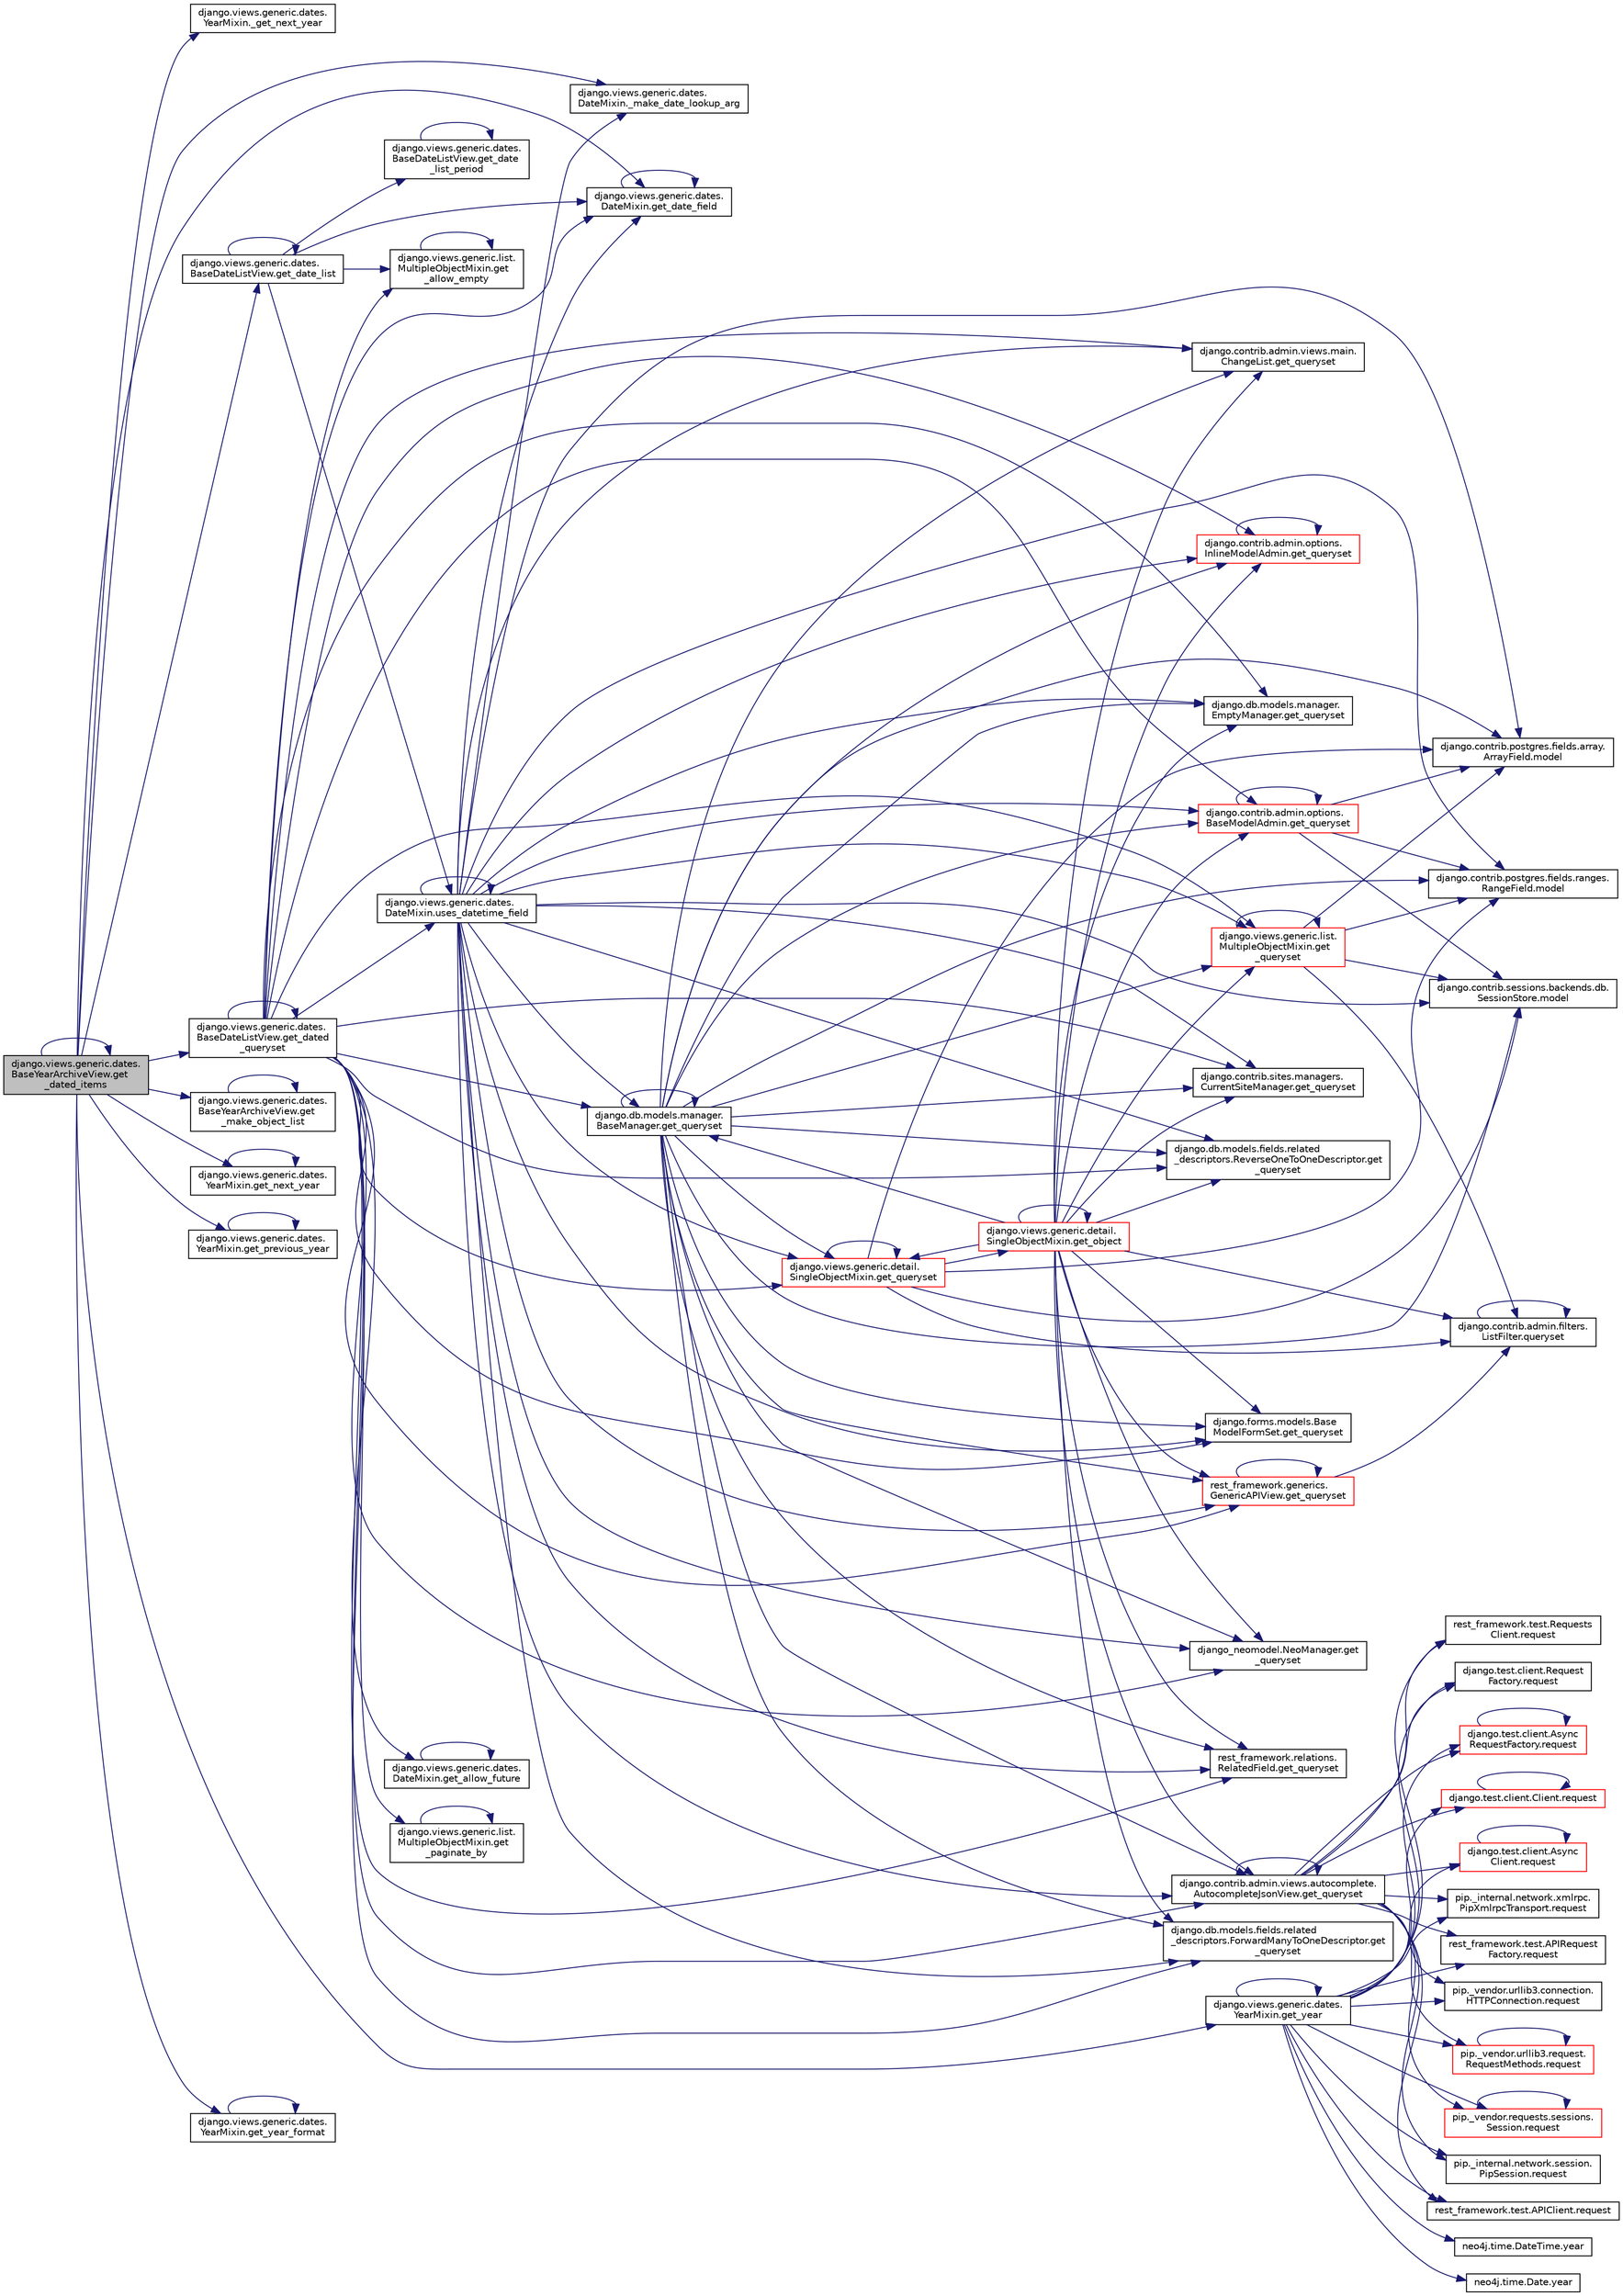 digraph "django.views.generic.dates.BaseYearArchiveView.get_dated_items"
{
 // LATEX_PDF_SIZE
  edge [fontname="Helvetica",fontsize="10",labelfontname="Helvetica",labelfontsize="10"];
  node [fontname="Helvetica",fontsize="10",shape=record];
  rankdir="LR";
  Node1 [label="django.views.generic.dates.\lBaseYearArchiveView.get\l_dated_items",height=0.2,width=0.4,color="black", fillcolor="grey75", style="filled", fontcolor="black",tooltip=" "];
  Node1 -> Node2 [color="midnightblue",fontsize="10",style="solid",fontname="Helvetica"];
  Node2 [label="django.views.generic.dates.\lYearMixin._get_next_year",height=0.2,width=0.4,color="black", fillcolor="white", style="filled",URL="$d6/ddf/classdjango_1_1views_1_1generic_1_1dates_1_1_year_mixin.html#aeb3539eaf62f064281f86ae797d1864a",tooltip=" "];
  Node1 -> Node3 [color="midnightblue",fontsize="10",style="solid",fontname="Helvetica"];
  Node3 [label="django.views.generic.dates.\lDateMixin._make_date_lookup_arg",height=0.2,width=0.4,color="black", fillcolor="white", style="filled",URL="$d7/d82/classdjango_1_1views_1_1generic_1_1dates_1_1_date_mixin.html#a8e0a3ed6cd2610ed01e53e89c0e0ec29",tooltip=" "];
  Node1 -> Node4 [color="midnightblue",fontsize="10",style="solid",fontname="Helvetica"];
  Node4 [label="django.views.generic.dates.\lDateMixin.get_date_field",height=0.2,width=0.4,color="black", fillcolor="white", style="filled",URL="$d7/d82/classdjango_1_1views_1_1generic_1_1dates_1_1_date_mixin.html#a6b73fab0e71949284f3019afa629e48b",tooltip=" "];
  Node4 -> Node4 [color="midnightblue",fontsize="10",style="solid",fontname="Helvetica"];
  Node1 -> Node5 [color="midnightblue",fontsize="10",style="solid",fontname="Helvetica"];
  Node5 [label="django.views.generic.dates.\lBaseDateListView.get_date_list",height=0.2,width=0.4,color="black", fillcolor="white", style="filled",URL="$d7/d86/classdjango_1_1views_1_1generic_1_1dates_1_1_base_date_list_view.html#a8eab6beab1527df2787a8cb203395905",tooltip=" "];
  Node5 -> Node6 [color="midnightblue",fontsize="10",style="solid",fontname="Helvetica"];
  Node6 [label="django.views.generic.list.\lMultipleObjectMixin.get\l_allow_empty",height=0.2,width=0.4,color="black", fillcolor="white", style="filled",URL="$dc/db8/classdjango_1_1views_1_1generic_1_1list_1_1_multiple_object_mixin.html#a47b215903d3a0f725050dc6d3370d02e",tooltip=" "];
  Node6 -> Node6 [color="midnightblue",fontsize="10",style="solid",fontname="Helvetica"];
  Node5 -> Node4 [color="midnightblue",fontsize="10",style="solid",fontname="Helvetica"];
  Node5 -> Node5 [color="midnightblue",fontsize="10",style="solid",fontname="Helvetica"];
  Node5 -> Node7 [color="midnightblue",fontsize="10",style="solid",fontname="Helvetica"];
  Node7 [label="django.views.generic.dates.\lBaseDateListView.get_date\l_list_period",height=0.2,width=0.4,color="black", fillcolor="white", style="filled",URL="$d7/d86/classdjango_1_1views_1_1generic_1_1dates_1_1_base_date_list_view.html#a5214b71fdd3ff2bf675242e29774b4ad",tooltip=" "];
  Node7 -> Node7 [color="midnightblue",fontsize="10",style="solid",fontname="Helvetica"];
  Node5 -> Node8 [color="midnightblue",fontsize="10",style="solid",fontname="Helvetica"];
  Node8 [label="django.views.generic.dates.\lDateMixin.uses_datetime_field",height=0.2,width=0.4,color="black", fillcolor="white", style="filled",URL="$d7/d82/classdjango_1_1views_1_1generic_1_1dates_1_1_date_mixin.html#a40a6fda70e20d308d65fa855e7f819df",tooltip=" "];
  Node8 -> Node3 [color="midnightblue",fontsize="10",style="solid",fontname="Helvetica"];
  Node8 -> Node4 [color="midnightblue",fontsize="10",style="solid",fontname="Helvetica"];
  Node8 -> Node9 [color="midnightblue",fontsize="10",style="solid",fontname="Helvetica"];
  Node9 [label="django.contrib.admin.views.autocomplete.\lAutocompleteJsonView.get_queryset",height=0.2,width=0.4,color="black", fillcolor="white", style="filled",URL="$d5/d24/classdjango_1_1contrib_1_1admin_1_1views_1_1autocomplete_1_1_autocomplete_json_view.html#aeba422d947101bce361f0fd32ff7d4d4",tooltip=" "];
  Node9 -> Node9 [color="midnightblue",fontsize="10",style="solid",fontname="Helvetica"];
  Node9 -> Node10 [color="midnightblue",fontsize="10",style="solid",fontname="Helvetica"];
  Node10 [label="django.test.client.Request\lFactory.request",height=0.2,width=0.4,color="black", fillcolor="white", style="filled",URL="$db/d7f/classdjango_1_1test_1_1client_1_1_request_factory.html#a12550839ba4cbabcf38bff0d2ff69f0a",tooltip=" "];
  Node9 -> Node11 [color="midnightblue",fontsize="10",style="solid",fontname="Helvetica"];
  Node11 [label="django.test.client.Async\lRequestFactory.request",height=0.2,width=0.4,color="red", fillcolor="white", style="filled",URL="$d6/de5/classdjango_1_1test_1_1client_1_1_async_request_factory.html#a8dcee74bc0f05203aa2aa2aad95555a9",tooltip=" "];
  Node11 -> Node11 [color="midnightblue",fontsize="10",style="solid",fontname="Helvetica"];
  Node9 -> Node13 [color="midnightblue",fontsize="10",style="solid",fontname="Helvetica"];
  Node13 [label="django.test.client.Client.request",height=0.2,width=0.4,color="red", fillcolor="white", style="filled",URL="$d2/d2e/classdjango_1_1test_1_1client_1_1_client.html#a4b25cead120a234c08a522e016cb6138",tooltip=" "];
  Node13 -> Node13 [color="midnightblue",fontsize="10",style="solid",fontname="Helvetica"];
  Node9 -> Node18 [color="midnightblue",fontsize="10",style="solid",fontname="Helvetica"];
  Node18 [label="django.test.client.Async\lClient.request",height=0.2,width=0.4,color="red", fillcolor="white", style="filled",URL="$d9/dd7/classdjango_1_1test_1_1client_1_1_async_client.html#a38330cfdf01cb69d3dd0bdb8b9777bd9",tooltip=" "];
  Node18 -> Node18 [color="midnightblue",fontsize="10",style="solid",fontname="Helvetica"];
  Node9 -> Node19 [color="midnightblue",fontsize="10",style="solid",fontname="Helvetica"];
  Node19 [label="pip._internal.network.xmlrpc.\lPipXmlrpcTransport.request",height=0.2,width=0.4,color="black", fillcolor="white", style="filled",URL="$dd/d8a/classpip_1_1__internal_1_1network_1_1xmlrpc_1_1_pip_xmlrpc_transport.html#adb84317dcc522d845a56ce9cc4f82522",tooltip=" "];
  Node9 -> Node20 [color="midnightblue",fontsize="10",style="solid",fontname="Helvetica"];
  Node20 [label="rest_framework.test.APIRequest\lFactory.request",height=0.2,width=0.4,color="black", fillcolor="white", style="filled",URL="$da/d3c/classrest__framework_1_1test_1_1_a_p_i_request_factory.html#abd5931aada009b9fb1f1577613acd058",tooltip=" "];
  Node9 -> Node21 [color="midnightblue",fontsize="10",style="solid",fontname="Helvetica"];
  Node21 [label="pip._vendor.urllib3.connection.\lHTTPConnection.request",height=0.2,width=0.4,color="black", fillcolor="white", style="filled",URL="$d2/d75/classpip_1_1__vendor_1_1urllib3_1_1connection_1_1_h_t_t_p_connection.html#ae44707607a133fa0d27085cc2ea9ef85",tooltip=" "];
  Node9 -> Node22 [color="midnightblue",fontsize="10",style="solid",fontname="Helvetica"];
  Node22 [label="pip._vendor.urllib3.request.\lRequestMethods.request",height=0.2,width=0.4,color="red", fillcolor="white", style="filled",URL="$de/d48/classpip_1_1__vendor_1_1urllib3_1_1request_1_1_request_methods.html#a875ca454fac77c856bdf0cbe44f8fb64",tooltip=" "];
  Node22 -> Node22 [color="midnightblue",fontsize="10",style="solid",fontname="Helvetica"];
  Node9 -> Node53 [color="midnightblue",fontsize="10",style="solid",fontname="Helvetica"];
  Node53 [label="pip._vendor.requests.sessions.\lSession.request",height=0.2,width=0.4,color="red", fillcolor="white", style="filled",URL="$da/de9/classpip_1_1__vendor_1_1requests_1_1sessions_1_1_session.html#a718b60e99280c6ef1a346cb6dc0a90c8",tooltip=" "];
  Node53 -> Node53 [color="midnightblue",fontsize="10",style="solid",fontname="Helvetica"];
  Node9 -> Node483 [color="midnightblue",fontsize="10",style="solid",fontname="Helvetica"];
  Node483 [label="pip._internal.network.session.\lPipSession.request",height=0.2,width=0.4,color="black", fillcolor="white", style="filled",URL="$d9/dc2/classpip_1_1__internal_1_1network_1_1session_1_1_pip_session.html#a9c968f2f764cbd41db6684fafb5b1e6a",tooltip=" "];
  Node9 -> Node481 [color="midnightblue",fontsize="10",style="solid",fontname="Helvetica"];
  Node481 [label="rest_framework.test.APIClient.request",height=0.2,width=0.4,color="black", fillcolor="white", style="filled",URL="$da/d51/classrest__framework_1_1test_1_1_a_p_i_client.html#a77b55b2a0a90921243b61303fc37e59d",tooltip=" "];
  Node9 -> Node482 [color="midnightblue",fontsize="10",style="solid",fontname="Helvetica"];
  Node482 [label="rest_framework.test.Requests\lClient.request",height=0.2,width=0.4,color="black", fillcolor="white", style="filled",URL="$de/dc8/classrest__framework_1_1test_1_1_requests_client.html#ae6de53b1244ae8817b8bf8d6838b72ba",tooltip=" "];
  Node8 -> Node718 [color="midnightblue",fontsize="10",style="solid",fontname="Helvetica"];
  Node718 [label="django.contrib.sites.managers.\lCurrentSiteManager.get_queryset",height=0.2,width=0.4,color="black", fillcolor="white", style="filled",URL="$dd/d05/classdjango_1_1contrib_1_1sites_1_1managers_1_1_current_site_manager.html#a62f5f3f9f1b932f3bcd36601d46e7509",tooltip=" "];
  Node8 -> Node719 [color="midnightblue",fontsize="10",style="solid",fontname="Helvetica"];
  Node719 [label="django.db.models.manager.\lBaseManager.get_queryset",height=0.2,width=0.4,color="black", fillcolor="white", style="filled",URL="$d1/d1c/classdjango_1_1db_1_1models_1_1manager_1_1_base_manager.html#af0391e929a911c2647412e6e030c28e8",tooltip="PROXIES TO QUERYSET #."];
  Node719 -> Node9 [color="midnightblue",fontsize="10",style="solid",fontname="Helvetica"];
  Node719 -> Node718 [color="midnightblue",fontsize="10",style="solid",fontname="Helvetica"];
  Node719 -> Node719 [color="midnightblue",fontsize="10",style="solid",fontname="Helvetica"];
  Node719 -> Node720 [color="midnightblue",fontsize="10",style="solid",fontname="Helvetica"];
  Node720 [label="django.db.models.manager.\lEmptyManager.get_queryset",height=0.2,width=0.4,color="black", fillcolor="white", style="filled",URL="$d6/da8/classdjango_1_1db_1_1models_1_1manager_1_1_empty_manager.html#a0a5e7cb6efe5e4cb3b15779cf64d1537",tooltip=" "];
  Node719 -> Node721 [color="midnightblue",fontsize="10",style="solid",fontname="Helvetica"];
  Node721 [label="django.forms.models.Base\lModelFormSet.get_queryset",height=0.2,width=0.4,color="black", fillcolor="white", style="filled",URL="$d5/d31/classdjango_1_1forms_1_1models_1_1_base_model_form_set.html#a0ac048453b4a14ff61ebb6c072c29e7e",tooltip=" "];
  Node719 -> Node722 [color="midnightblue",fontsize="10",style="solid",fontname="Helvetica"];
  Node722 [label="django.views.generic.detail.\lSingleObjectMixin.get_queryset",height=0.2,width=0.4,color="red", fillcolor="white", style="filled",URL="$d2/d8d/classdjango_1_1views_1_1generic_1_1detail_1_1_single_object_mixin.html#a7471c8ca174db55504da01b1a06cc5ba",tooltip=" "];
  Node722 -> Node723 [color="midnightblue",fontsize="10",style="solid",fontname="Helvetica"];
  Node723 [label="django.views.generic.detail.\lSingleObjectMixin.get_object",height=0.2,width=0.4,color="red", fillcolor="white", style="filled",URL="$d2/d8d/classdjango_1_1views_1_1generic_1_1detail_1_1_single_object_mixin.html#a2dd2bbde8d843929b3af3056125586d7",tooltip=" "];
  Node723 -> Node723 [color="midnightblue",fontsize="10",style="solid",fontname="Helvetica"];
  Node723 -> Node9 [color="midnightblue",fontsize="10",style="solid",fontname="Helvetica"];
  Node723 -> Node718 [color="midnightblue",fontsize="10",style="solid",fontname="Helvetica"];
  Node723 -> Node719 [color="midnightblue",fontsize="10",style="solid",fontname="Helvetica"];
  Node723 -> Node720 [color="midnightblue",fontsize="10",style="solid",fontname="Helvetica"];
  Node723 -> Node721 [color="midnightblue",fontsize="10",style="solid",fontname="Helvetica"];
  Node723 -> Node722 [color="midnightblue",fontsize="10",style="solid",fontname="Helvetica"];
  Node723 -> Node724 [color="midnightblue",fontsize="10",style="solid",fontname="Helvetica"];
  Node724 [label="django.views.generic.list.\lMultipleObjectMixin.get\l_queryset",height=0.2,width=0.4,color="red", fillcolor="white", style="filled",URL="$dc/db8/classdjango_1_1views_1_1generic_1_1list_1_1_multiple_object_mixin.html#ad98185a338be30a3a7327fbb7c3b4a1a",tooltip=" "];
  Node724 -> Node724 [color="midnightblue",fontsize="10",style="solid",fontname="Helvetica"];
  Node724 -> Node267 [color="midnightblue",fontsize="10",style="solid",fontname="Helvetica"];
  Node267 [label="django.contrib.postgres.fields.array.\lArrayField.model",height=0.2,width=0.4,color="black", fillcolor="white", style="filled",URL="$dc/ddf/classdjango_1_1contrib_1_1postgres_1_1fields_1_1array_1_1_array_field.html#a43ec884d709f829e50c6881dc369ce94",tooltip=" "];
  Node724 -> Node268 [color="midnightblue",fontsize="10",style="solid",fontname="Helvetica"];
  Node268 [label="django.contrib.postgres.fields.ranges.\lRangeField.model",height=0.2,width=0.4,color="black", fillcolor="white", style="filled",URL="$d5/d99/classdjango_1_1contrib_1_1postgres_1_1fields_1_1ranges_1_1_range_field.html#a5f5cfd6917f141914484d606279cf20a",tooltip=" "];
  Node724 -> Node269 [color="midnightblue",fontsize="10",style="solid",fontname="Helvetica"];
  Node269 [label="django.contrib.sessions.backends.db.\lSessionStore.model",height=0.2,width=0.4,color="black", fillcolor="white", style="filled",URL="$d2/d1a/classdjango_1_1contrib_1_1sessions_1_1backends_1_1db_1_1_session_store.html#a9b2f42869f296eab5fab4dd5867285df",tooltip=" "];
  Node724 -> Node741 [color="midnightblue",fontsize="10",style="solid",fontname="Helvetica"];
  Node741 [label="django.contrib.admin.filters.\lListFilter.queryset",height=0.2,width=0.4,color="black", fillcolor="white", style="filled",URL="$da/ddb/classdjango_1_1contrib_1_1admin_1_1filters_1_1_list_filter.html#aed1f92493175185d1714cb763f6efa08",tooltip=" "];
  Node741 -> Node741 [color="midnightblue",fontsize="10",style="solid",fontname="Helvetica"];
  Node723 -> Node745 [color="midnightblue",fontsize="10",style="solid",fontname="Helvetica"];
  Node745 [label="django_neomodel.NeoManager.get\l_queryset",height=0.2,width=0.4,color="black", fillcolor="white", style="filled",URL="$da/d60/classdjango__neomodel_1_1_neo_manager.html#a7e3562da1326a56612c8d989803cf747",tooltip=" "];
  Node723 -> Node746 [color="midnightblue",fontsize="10",style="solid",fontname="Helvetica"];
  Node746 [label="rest_framework.generics.\lGenericAPIView.get_queryset",height=0.2,width=0.4,color="red", fillcolor="white", style="filled",URL="$d9/d8f/classrest__framework_1_1generics_1_1_generic_a_p_i_view.html#a944b66f9ec49a9d053f34f77f22074da",tooltip=" "];
  Node746 -> Node746 [color="midnightblue",fontsize="10",style="solid",fontname="Helvetica"];
  Node746 -> Node741 [color="midnightblue",fontsize="10",style="solid",fontname="Helvetica"];
  Node723 -> Node747 [color="midnightblue",fontsize="10",style="solid",fontname="Helvetica"];
  Node747 [label="rest_framework.relations.\lRelatedField.get_queryset",height=0.2,width=0.4,color="black", fillcolor="white", style="filled",URL="$d4/d5c/classrest__framework_1_1relations_1_1_related_field.html#ab7b694008ab6552b950b0b1322d5fad1",tooltip=" "];
  Node723 -> Node748 [color="midnightblue",fontsize="10",style="solid",fontname="Helvetica"];
  Node748 [label="django.db.models.fields.related\l_descriptors.ForwardManyToOneDescriptor.get\l_queryset",height=0.2,width=0.4,color="black", fillcolor="white", style="filled",URL="$d8/d45/classdjango_1_1db_1_1models_1_1fields_1_1related__descriptors_1_1_forward_many_to_one_descriptor.html#a36718f48e6763e2926e8397e318e1322",tooltip=" "];
  Node723 -> Node749 [color="midnightblue",fontsize="10",style="solid",fontname="Helvetica"];
  Node749 [label="django.db.models.fields.related\l_descriptors.ReverseOneToOneDescriptor.get\l_queryset",height=0.2,width=0.4,color="black", fillcolor="white", style="filled",URL="$da/d7c/classdjango_1_1db_1_1models_1_1fields_1_1related__descriptors_1_1_reverse_one_to_one_descriptor.html#afb05e6f36e1366af21cb7ee1fa654cd7",tooltip=" "];
  Node723 -> Node750 [color="midnightblue",fontsize="10",style="solid",fontname="Helvetica"];
  Node750 [label="django.contrib.admin.options.\lBaseModelAdmin.get_queryset",height=0.2,width=0.4,color="red", fillcolor="white", style="filled",URL="$d3/dd6/classdjango_1_1contrib_1_1admin_1_1options_1_1_base_model_admin.html#a9dc124c9d075b1782f0338dd500ec940",tooltip=" "];
  Node750 -> Node750 [color="midnightblue",fontsize="10",style="solid",fontname="Helvetica"];
  Node750 -> Node267 [color="midnightblue",fontsize="10",style="solid",fontname="Helvetica"];
  Node750 -> Node268 [color="midnightblue",fontsize="10",style="solid",fontname="Helvetica"];
  Node750 -> Node269 [color="midnightblue",fontsize="10",style="solid",fontname="Helvetica"];
  Node723 -> Node751 [color="midnightblue",fontsize="10",style="solid",fontname="Helvetica"];
  Node751 [label="django.contrib.admin.options.\lInlineModelAdmin.get_queryset",height=0.2,width=0.4,color="red", fillcolor="white", style="filled",URL="$db/dbb/classdjango_1_1contrib_1_1admin_1_1options_1_1_inline_model_admin.html#adac95e1d43e73c3c82981ad56f2d62e2",tooltip=" "];
  Node751 -> Node751 [color="midnightblue",fontsize="10",style="solid",fontname="Helvetica"];
  Node723 -> Node753 [color="midnightblue",fontsize="10",style="solid",fontname="Helvetica"];
  Node753 [label="django.contrib.admin.views.main.\lChangeList.get_queryset",height=0.2,width=0.4,color="black", fillcolor="white", style="filled",URL="$d7/d58/classdjango_1_1contrib_1_1admin_1_1views_1_1main_1_1_change_list.html#a41f8c78806f49d2ff9e3857f046de3fb",tooltip=" "];
  Node723 -> Node741 [color="midnightblue",fontsize="10",style="solid",fontname="Helvetica"];
  Node722 -> Node722 [color="midnightblue",fontsize="10",style="solid",fontname="Helvetica"];
  Node722 -> Node267 [color="midnightblue",fontsize="10",style="solid",fontname="Helvetica"];
  Node722 -> Node268 [color="midnightblue",fontsize="10",style="solid",fontname="Helvetica"];
  Node722 -> Node269 [color="midnightblue",fontsize="10",style="solid",fontname="Helvetica"];
  Node722 -> Node741 [color="midnightblue",fontsize="10",style="solid",fontname="Helvetica"];
  Node719 -> Node724 [color="midnightblue",fontsize="10",style="solid",fontname="Helvetica"];
  Node719 -> Node745 [color="midnightblue",fontsize="10",style="solid",fontname="Helvetica"];
  Node719 -> Node746 [color="midnightblue",fontsize="10",style="solid",fontname="Helvetica"];
  Node719 -> Node747 [color="midnightblue",fontsize="10",style="solid",fontname="Helvetica"];
  Node719 -> Node748 [color="midnightblue",fontsize="10",style="solid",fontname="Helvetica"];
  Node719 -> Node749 [color="midnightblue",fontsize="10",style="solid",fontname="Helvetica"];
  Node719 -> Node750 [color="midnightblue",fontsize="10",style="solid",fontname="Helvetica"];
  Node719 -> Node751 [color="midnightblue",fontsize="10",style="solid",fontname="Helvetica"];
  Node719 -> Node753 [color="midnightblue",fontsize="10",style="solid",fontname="Helvetica"];
  Node719 -> Node267 [color="midnightblue",fontsize="10",style="solid",fontname="Helvetica"];
  Node719 -> Node268 [color="midnightblue",fontsize="10",style="solid",fontname="Helvetica"];
  Node719 -> Node269 [color="midnightblue",fontsize="10",style="solid",fontname="Helvetica"];
  Node8 -> Node720 [color="midnightblue",fontsize="10",style="solid",fontname="Helvetica"];
  Node8 -> Node721 [color="midnightblue",fontsize="10",style="solid",fontname="Helvetica"];
  Node8 -> Node722 [color="midnightblue",fontsize="10",style="solid",fontname="Helvetica"];
  Node8 -> Node724 [color="midnightblue",fontsize="10",style="solid",fontname="Helvetica"];
  Node8 -> Node745 [color="midnightblue",fontsize="10",style="solid",fontname="Helvetica"];
  Node8 -> Node746 [color="midnightblue",fontsize="10",style="solid",fontname="Helvetica"];
  Node8 -> Node747 [color="midnightblue",fontsize="10",style="solid",fontname="Helvetica"];
  Node8 -> Node748 [color="midnightblue",fontsize="10",style="solid",fontname="Helvetica"];
  Node8 -> Node749 [color="midnightblue",fontsize="10",style="solid",fontname="Helvetica"];
  Node8 -> Node750 [color="midnightblue",fontsize="10",style="solid",fontname="Helvetica"];
  Node8 -> Node751 [color="midnightblue",fontsize="10",style="solid",fontname="Helvetica"];
  Node8 -> Node753 [color="midnightblue",fontsize="10",style="solid",fontname="Helvetica"];
  Node8 -> Node267 [color="midnightblue",fontsize="10",style="solid",fontname="Helvetica"];
  Node8 -> Node268 [color="midnightblue",fontsize="10",style="solid",fontname="Helvetica"];
  Node8 -> Node269 [color="midnightblue",fontsize="10",style="solid",fontname="Helvetica"];
  Node8 -> Node8 [color="midnightblue",fontsize="10",style="solid",fontname="Helvetica"];
  Node1 -> Node1 [color="midnightblue",fontsize="10",style="solid",fontname="Helvetica"];
  Node1 -> Node5537 [color="midnightblue",fontsize="10",style="solid",fontname="Helvetica"];
  Node5537 [label="django.views.generic.dates.\lBaseDateListView.get_dated\l_queryset",height=0.2,width=0.4,color="black", fillcolor="white", style="filled",URL="$d7/d86/classdjango_1_1views_1_1generic_1_1dates_1_1_base_date_list_view.html#a11011211abf322ea977b859dd7d472cb",tooltip=" "];
  Node5537 -> Node6 [color="midnightblue",fontsize="10",style="solid",fontname="Helvetica"];
  Node5537 -> Node874 [color="midnightblue",fontsize="10",style="solid",fontname="Helvetica"];
  Node874 [label="django.views.generic.dates.\lDateMixin.get_allow_future",height=0.2,width=0.4,color="black", fillcolor="white", style="filled",URL="$d7/d82/classdjango_1_1views_1_1generic_1_1dates_1_1_date_mixin.html#ae50a05c580239935df40fb744db3aaef",tooltip=" "];
  Node874 -> Node874 [color="midnightblue",fontsize="10",style="solid",fontname="Helvetica"];
  Node5537 -> Node4 [color="midnightblue",fontsize="10",style="solid",fontname="Helvetica"];
  Node5537 -> Node5537 [color="midnightblue",fontsize="10",style="solid",fontname="Helvetica"];
  Node5537 -> Node958 [color="midnightblue",fontsize="10",style="solid",fontname="Helvetica"];
  Node958 [label="django.views.generic.list.\lMultipleObjectMixin.get\l_paginate_by",height=0.2,width=0.4,color="black", fillcolor="white", style="filled",URL="$dc/db8/classdjango_1_1views_1_1generic_1_1list_1_1_multiple_object_mixin.html#a6c6ebec79842b72cdd544ef52de537c4",tooltip=" "];
  Node958 -> Node958 [color="midnightblue",fontsize="10",style="solid",fontname="Helvetica"];
  Node5537 -> Node9 [color="midnightblue",fontsize="10",style="solid",fontname="Helvetica"];
  Node5537 -> Node718 [color="midnightblue",fontsize="10",style="solid",fontname="Helvetica"];
  Node5537 -> Node719 [color="midnightblue",fontsize="10",style="solid",fontname="Helvetica"];
  Node5537 -> Node720 [color="midnightblue",fontsize="10",style="solid",fontname="Helvetica"];
  Node5537 -> Node721 [color="midnightblue",fontsize="10",style="solid",fontname="Helvetica"];
  Node5537 -> Node722 [color="midnightblue",fontsize="10",style="solid",fontname="Helvetica"];
  Node5537 -> Node724 [color="midnightblue",fontsize="10",style="solid",fontname="Helvetica"];
  Node5537 -> Node745 [color="midnightblue",fontsize="10",style="solid",fontname="Helvetica"];
  Node5537 -> Node746 [color="midnightblue",fontsize="10",style="solid",fontname="Helvetica"];
  Node5537 -> Node747 [color="midnightblue",fontsize="10",style="solid",fontname="Helvetica"];
  Node5537 -> Node748 [color="midnightblue",fontsize="10",style="solid",fontname="Helvetica"];
  Node5537 -> Node749 [color="midnightblue",fontsize="10",style="solid",fontname="Helvetica"];
  Node5537 -> Node750 [color="midnightblue",fontsize="10",style="solid",fontname="Helvetica"];
  Node5537 -> Node751 [color="midnightblue",fontsize="10",style="solid",fontname="Helvetica"];
  Node5537 -> Node753 [color="midnightblue",fontsize="10",style="solid",fontname="Helvetica"];
  Node5537 -> Node8 [color="midnightblue",fontsize="10",style="solid",fontname="Helvetica"];
  Node1 -> Node5538 [color="midnightblue",fontsize="10",style="solid",fontname="Helvetica"];
  Node5538 [label="django.views.generic.dates.\lBaseYearArchiveView.get\l_make_object_list",height=0.2,width=0.4,color="black", fillcolor="white", style="filled",URL="$d7/d9e/classdjango_1_1views_1_1generic_1_1dates_1_1_base_year_archive_view.html#acfff583ca7fa232585a454e3c9bc655d",tooltip=" "];
  Node5538 -> Node5538 [color="midnightblue",fontsize="10",style="solid",fontname="Helvetica"];
  Node1 -> Node5539 [color="midnightblue",fontsize="10",style="solid",fontname="Helvetica"];
  Node5539 [label="django.views.generic.dates.\lYearMixin.get_next_year",height=0.2,width=0.4,color="black", fillcolor="white", style="filled",URL="$d6/ddf/classdjango_1_1views_1_1generic_1_1dates_1_1_year_mixin.html#a33dd2e18e85925bbc46df906e9bfdafd",tooltip=" "];
  Node5539 -> Node5539 [color="midnightblue",fontsize="10",style="solid",fontname="Helvetica"];
  Node1 -> Node5540 [color="midnightblue",fontsize="10",style="solid",fontname="Helvetica"];
  Node5540 [label="django.views.generic.dates.\lYearMixin.get_previous_year",height=0.2,width=0.4,color="black", fillcolor="white", style="filled",URL="$d6/ddf/classdjango_1_1views_1_1generic_1_1dates_1_1_year_mixin.html#affbd144fd148468bff1454aef173d6d4",tooltip=" "];
  Node5540 -> Node5540 [color="midnightblue",fontsize="10",style="solid",fontname="Helvetica"];
  Node1 -> Node883 [color="midnightblue",fontsize="10",style="solid",fontname="Helvetica"];
  Node883 [label="django.views.generic.dates.\lYearMixin.get_year",height=0.2,width=0.4,color="black", fillcolor="white", style="filled",URL="$d6/ddf/classdjango_1_1views_1_1generic_1_1dates_1_1_year_mixin.html#afb629cc343db7be8dc8a55660fd016d7",tooltip=" "];
  Node883 -> Node883 [color="midnightblue",fontsize="10",style="solid",fontname="Helvetica"];
  Node883 -> Node19 [color="midnightblue",fontsize="10",style="solid",fontname="Helvetica"];
  Node883 -> Node10 [color="midnightblue",fontsize="10",style="solid",fontname="Helvetica"];
  Node883 -> Node11 [color="midnightblue",fontsize="10",style="solid",fontname="Helvetica"];
  Node883 -> Node13 [color="midnightblue",fontsize="10",style="solid",fontname="Helvetica"];
  Node883 -> Node18 [color="midnightblue",fontsize="10",style="solid",fontname="Helvetica"];
  Node883 -> Node21 [color="midnightblue",fontsize="10",style="solid",fontname="Helvetica"];
  Node883 -> Node22 [color="midnightblue",fontsize="10",style="solid",fontname="Helvetica"];
  Node883 -> Node53 [color="midnightblue",fontsize="10",style="solid",fontname="Helvetica"];
  Node883 -> Node483 [color="midnightblue",fontsize="10",style="solid",fontname="Helvetica"];
  Node883 -> Node20 [color="midnightblue",fontsize="10",style="solid",fontname="Helvetica"];
  Node883 -> Node481 [color="midnightblue",fontsize="10",style="solid",fontname="Helvetica"];
  Node883 -> Node482 [color="midnightblue",fontsize="10",style="solid",fontname="Helvetica"];
  Node883 -> Node884 [color="midnightblue",fontsize="10",style="solid",fontname="Helvetica"];
  Node884 [label="neo4j.time.Date.year",height=0.2,width=0.4,color="black", fillcolor="white", style="filled",URL="$d1/d6f/classneo4j_1_1time_1_1_date.html#ad227e52d77d0c37dd31dbf321b502ac0",tooltip=" "];
  Node883 -> Node885 [color="midnightblue",fontsize="10",style="solid",fontname="Helvetica"];
  Node885 [label="neo4j.time.DateTime.year",height=0.2,width=0.4,color="black", fillcolor="white", style="filled",URL="$d4/dcd/classneo4j_1_1time_1_1_date_time.html#aef3572714a42cfd127d12b236ab87f9b",tooltip=" "];
  Node1 -> Node886 [color="midnightblue",fontsize="10",style="solid",fontname="Helvetica"];
  Node886 [label="django.views.generic.dates.\lYearMixin.get_year_format",height=0.2,width=0.4,color="black", fillcolor="white", style="filled",URL="$d6/ddf/classdjango_1_1views_1_1generic_1_1dates_1_1_year_mixin.html#a79c300a32426bdc6f377aacc5623a51d",tooltip=" "];
  Node886 -> Node886 [color="midnightblue",fontsize="10",style="solid",fontname="Helvetica"];
}
